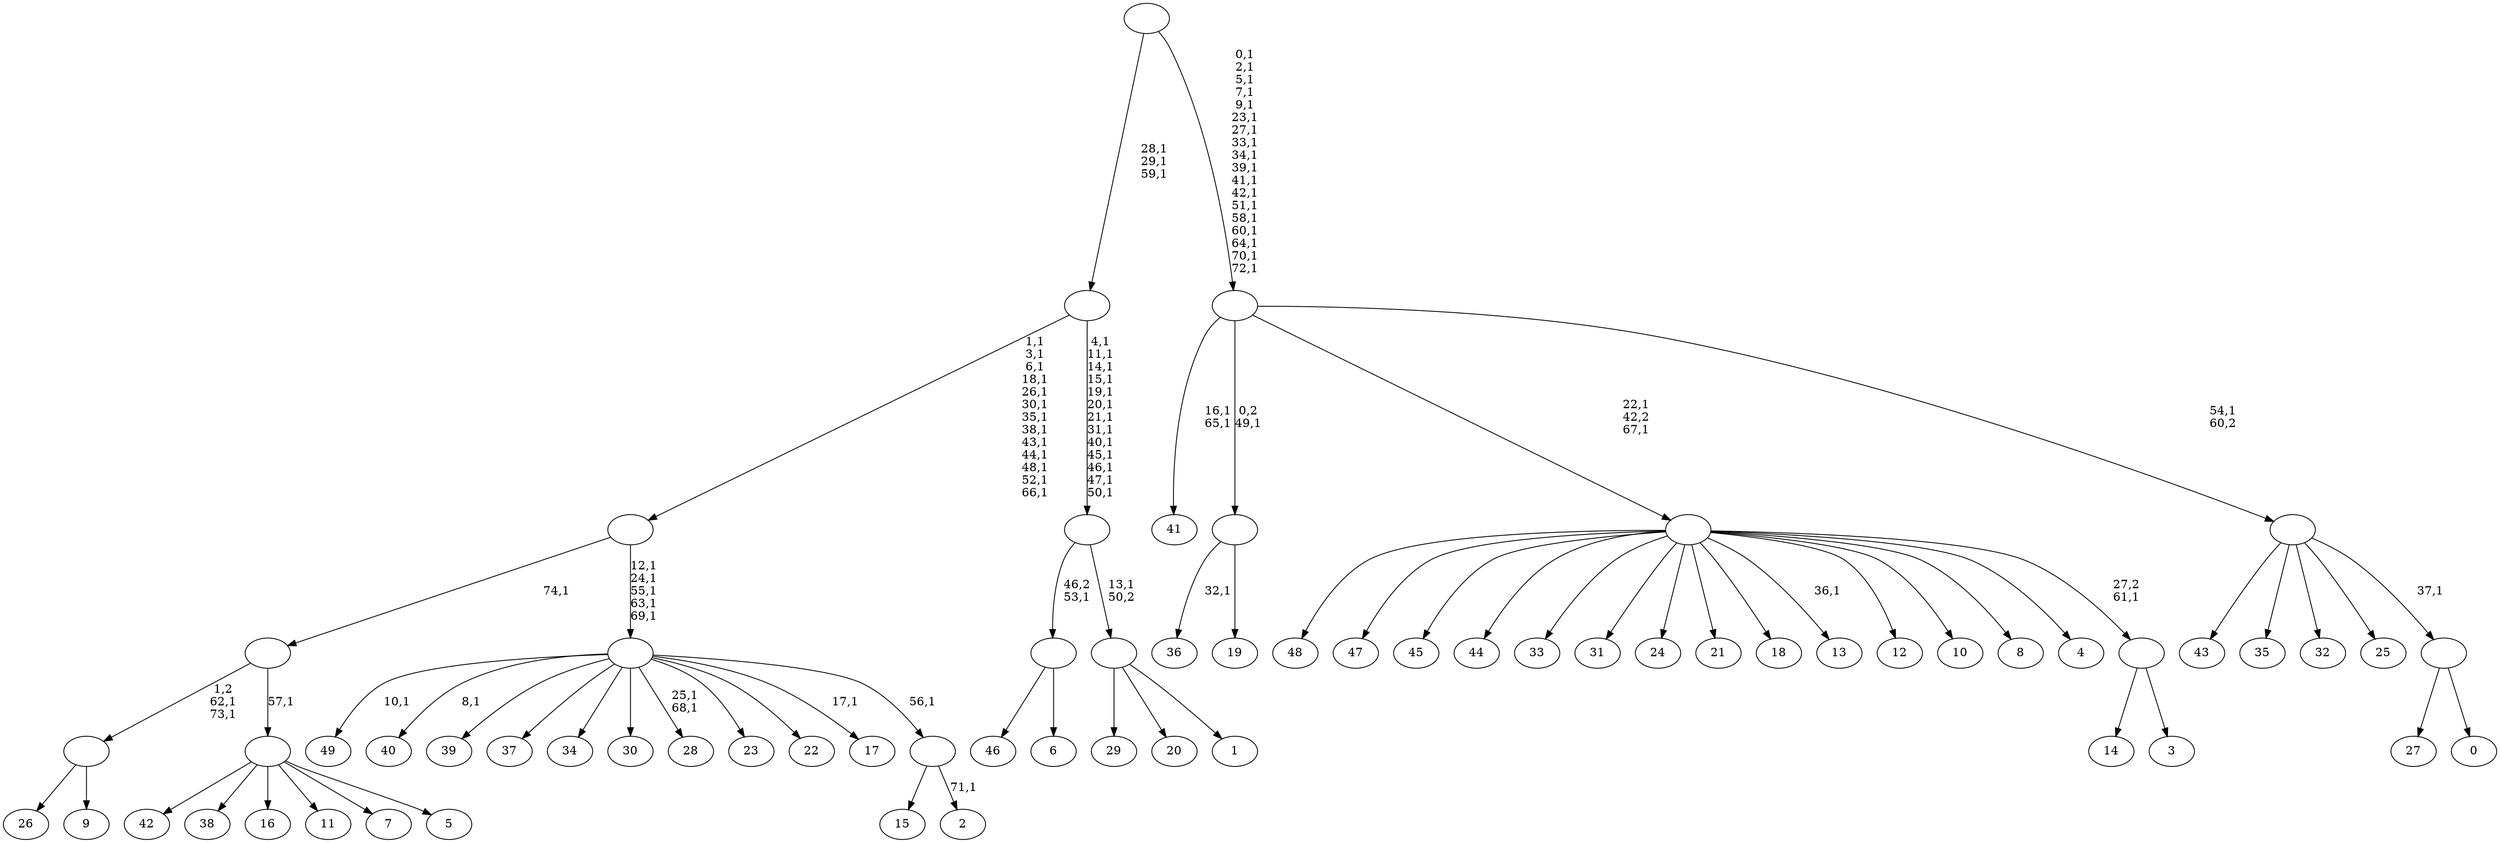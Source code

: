 digraph T {
	125 [label="49"]
	123 [label="48"]
	122 [label="47"]
	121 [label="46"]
	120 [label="45"]
	119 [label="44"]
	118 [label="43"]
	117 [label="42"]
	116 [label="41"]
	113 [label="40"]
	111 [label="39"]
	110 [label="38"]
	109 [label="37"]
	108 [label="36"]
	106 [label="35"]
	105 [label="34"]
	104 [label="33"]
	103 [label="32"]
	102 [label="31"]
	101 [label="30"]
	100 [label="29"]
	99 [label="28"]
	96 [label="27"]
	95 [label="26"]
	94 [label="25"]
	93 [label="24"]
	92 [label="23"]
	91 [label="22"]
	90 [label="21"]
	89 [label="20"]
	88 [label="19"]
	87 [label=""]
	86 [label="18"]
	85 [label="17"]
	83 [label="16"]
	82 [label="15"]
	81 [label="14"]
	80 [label="13"]
	78 [label="12"]
	77 [label="11"]
	76 [label="10"]
	75 [label="9"]
	74 [label=""]
	72 [label="8"]
	71 [label="7"]
	70 [label="6"]
	69 [label=""]
	68 [label="5"]
	67 [label=""]
	66 [label=""]
	65 [label="4"]
	64 [label="3"]
	63 [label=""]
	62 [label=""]
	60 [label="2"]
	58 [label=""]
	57 [label=""]
	52 [label=""]
	39 [label="1"]
	38 [label=""]
	37 [label=""]
	24 [label=""]
	21 [label="0"]
	20 [label=""]
	19 [label=""]
	18 [label=""]
	0 [label=""]
	87 -> 108 [label="32,1"]
	87 -> 88 [label=""]
	74 -> 95 [label=""]
	74 -> 75 [label=""]
	69 -> 121 [label=""]
	69 -> 70 [label=""]
	67 -> 117 [label=""]
	67 -> 110 [label=""]
	67 -> 83 [label=""]
	67 -> 77 [label=""]
	67 -> 71 [label=""]
	67 -> 68 [label=""]
	66 -> 74 [label="1,2\n62,1\n73,1"]
	66 -> 67 [label="57,1"]
	63 -> 81 [label=""]
	63 -> 64 [label=""]
	62 -> 80 [label="36,1"]
	62 -> 123 [label=""]
	62 -> 122 [label=""]
	62 -> 120 [label=""]
	62 -> 119 [label=""]
	62 -> 104 [label=""]
	62 -> 102 [label=""]
	62 -> 93 [label=""]
	62 -> 90 [label=""]
	62 -> 86 [label=""]
	62 -> 78 [label=""]
	62 -> 76 [label=""]
	62 -> 72 [label=""]
	62 -> 65 [label=""]
	62 -> 63 [label="27,2\n61,1"]
	58 -> 60 [label="71,1"]
	58 -> 82 [label=""]
	57 -> 85 [label="17,1"]
	57 -> 99 [label="25,1\n68,1"]
	57 -> 113 [label="8,1"]
	57 -> 125 [label="10,1"]
	57 -> 111 [label=""]
	57 -> 109 [label=""]
	57 -> 105 [label=""]
	57 -> 101 [label=""]
	57 -> 92 [label=""]
	57 -> 91 [label=""]
	57 -> 58 [label="56,1"]
	52 -> 57 [label="12,1\n24,1\n55,1\n63,1\n69,1"]
	52 -> 66 [label="74,1"]
	38 -> 100 [label=""]
	38 -> 89 [label=""]
	38 -> 39 [label=""]
	37 -> 69 [label="46,2\n53,1"]
	37 -> 38 [label="13,1\n50,2"]
	24 -> 37 [label="4,1\n11,1\n14,1\n15,1\n19,1\n20,1\n21,1\n31,1\n40,1\n45,1\n46,1\n47,1\n50,1"]
	24 -> 52 [label="1,1\n3,1\n6,1\n18,1\n26,1\n30,1\n35,1\n38,1\n43,1\n44,1\n48,1\n52,1\n66,1"]
	20 -> 96 [label=""]
	20 -> 21 [label=""]
	19 -> 118 [label=""]
	19 -> 106 [label=""]
	19 -> 103 [label=""]
	19 -> 94 [label=""]
	19 -> 20 [label="37,1"]
	18 -> 62 [label="22,1\n42,2\n67,1"]
	18 -> 116 [label="16,1\n65,1"]
	18 -> 87 [label="0,2\n49,1"]
	18 -> 19 [label="54,1\n60,2"]
	0 -> 18 [label="0,1\n2,1\n5,1\n7,1\n9,1\n23,1\n27,1\n33,1\n34,1\n39,1\n41,1\n42,1\n51,1\n58,1\n60,1\n64,1\n70,1\n72,1"]
	0 -> 24 [label="28,1\n29,1\n59,1"]
}
